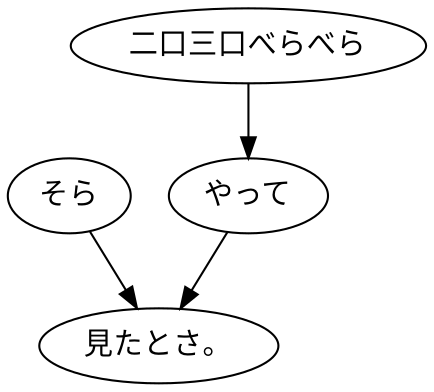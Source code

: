 digraph graph1557 {
	node0 [label="そら"];
	node1 [label="二口三口べらべら"];
	node2 [label="やって"];
	node3 [label="見たとさ。"];
	node0 -> node3;
	node1 -> node2;
	node2 -> node3;
}
